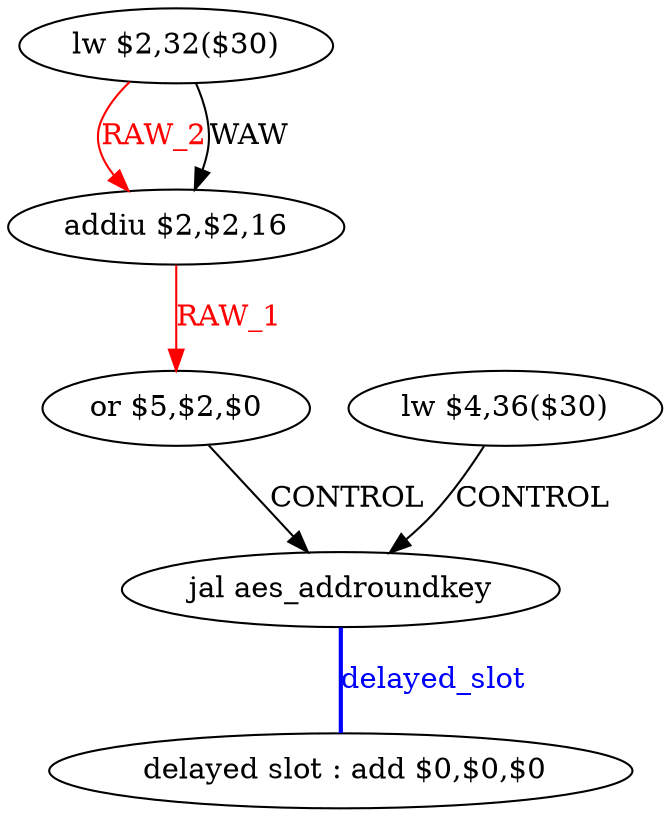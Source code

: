 digraph G1 {
node [shape = ellipse];
i5 [label = " delayed slot : add $0,$0,$0"] ;
i4 ->  i5 [style = bold, dir= none, fontcolor = blue, color = blue, label= "delayed_slot"];
i4 [label = "jal aes_addroundkey"] ;
i0 [label = "lw $2,32($30)"] ;
i0 ->  i1 [color = red, fontcolor = red, label= "RAW_2"];
i0 ->  i1 [label= "WAW"];
i1 [label = "addiu $2,$2,16"] ;
i1 ->  i3 [color = red, fontcolor = red, label= "RAW_1"];
i3 [label = "or $5,$2,$0"] ;
i3 ->  i4 [label= "CONTROL"];
i2 [label = "lw $4,36($30)"] ;
i2 ->  i4 [label= "CONTROL"];
}
